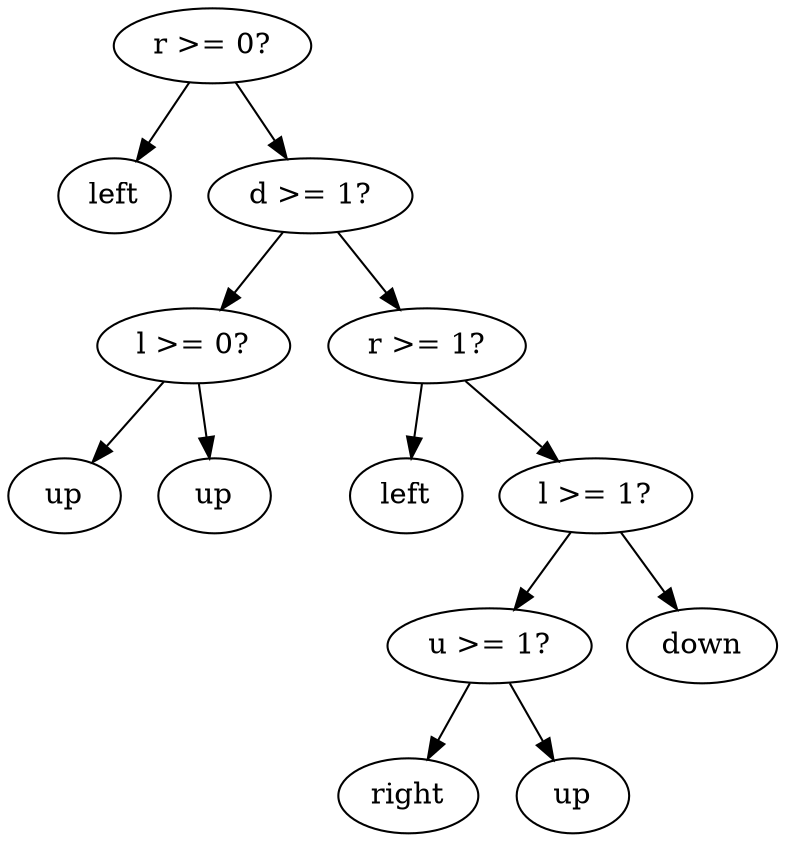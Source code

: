 digraph tree {
    "0x0" [label="r >= 0?"];
    "0x1" [label="left"];
    "0x2" [label="d >= 1?"];
    "0x3" [label="l >= 0?"];
    "0x4" [label="up"];
    "0x5" [label="up"];
    "0x6" [label="r >= 1?"];
    "0x7" [label="left"];
    "0x8" [label="l >= 1?"];
    "0x9" [label="u >= 1?"];
    "0xa" [label="right"];
    "0xb" [label="up"];
    "0xc" [label="down"];
    "0x0" -> "0x1";
    "0x0" -> "0x2";
    "0x2" -> "0x3";
    "0x2" -> "0x6";
    "0x3" -> "0x4";
    "0x3" -> "0x5";
    "0x6" -> "0x7";
    "0x6" -> "0x8";
    "0x8" -> "0x9";
    "0x8" -> "0xc";
    "0x9" -> "0xa";
    "0x9" -> "0xb";
}
